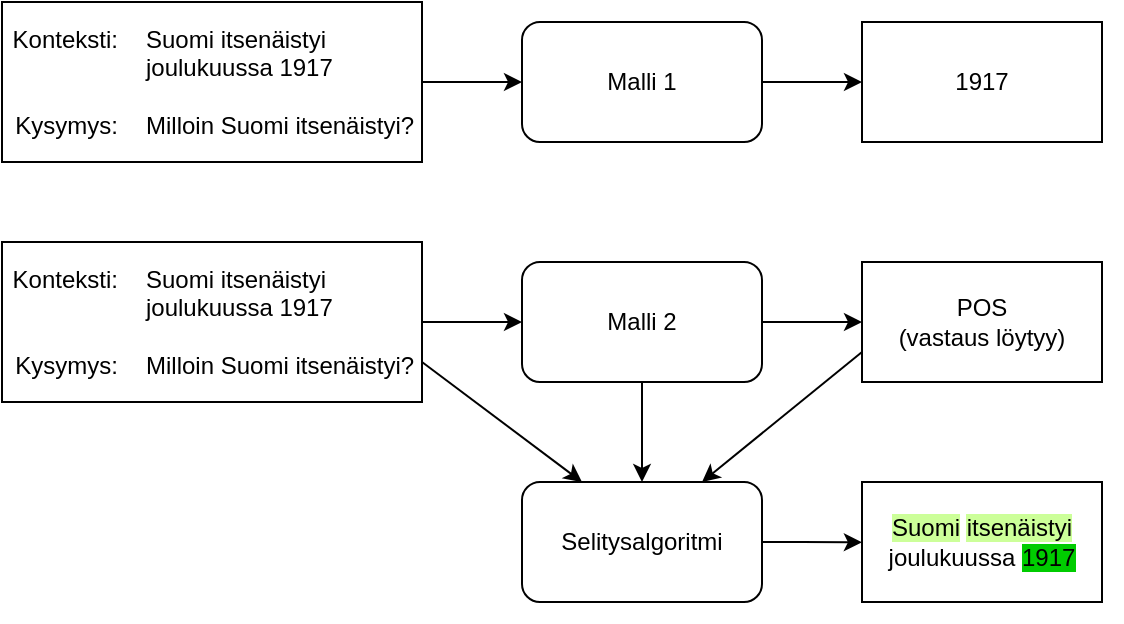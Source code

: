 <mxfile version="21.2.4" type="github">
  <diagram name="Sivu-1" id="nK2NkI7L1j9oUhS5gg74">
    <mxGraphModel dx="882" dy="469" grid="1" gridSize="10" guides="1" tooltips="1" connect="1" arrows="1" fold="1" page="1" pageScale="1" pageWidth="827" pageHeight="1169" math="0" shadow="0">
      <root>
        <mxCell id="0" />
        <mxCell id="1" parent="0" />
        <mxCell id="0G4UZZkLjuFtPUpjodqx-24" value="" style="rounded=0;whiteSpace=wrap;html=1;" vertex="1" parent="1">
          <mxGeometry x="510" y="320" width="120" height="60" as="geometry" />
        </mxCell>
        <mxCell id="0G4UZZkLjuFtPUpjodqx-6" value="" style="rounded=0;whiteSpace=wrap;html=1;" vertex="1" parent="1">
          <mxGeometry x="510" y="90" width="120" height="60" as="geometry" />
        </mxCell>
        <mxCell id="0G4UZZkLjuFtPUpjodqx-5" value="" style="rounded=0;whiteSpace=wrap;html=1;" vertex="1" parent="1">
          <mxGeometry x="80" y="80" width="210" height="80" as="geometry" />
        </mxCell>
        <mxCell id="0G4UZZkLjuFtPUpjodqx-19" style="edgeStyle=orthogonalEdgeStyle;rounded=0;orthogonalLoop=1;jettySize=auto;html=1;exitX=1;exitY=0.5;exitDx=0;exitDy=0;entryX=0;entryY=0.5;entryDx=0;entryDy=0;" edge="1" parent="1" source="0G4UZZkLjuFtPUpjodqx-3" target="0G4UZZkLjuFtPUpjodqx-6">
          <mxGeometry relative="1" as="geometry" />
        </mxCell>
        <mxCell id="0G4UZZkLjuFtPUpjodqx-3" value="Malli 1" style="rounded=1;whiteSpace=wrap;html=1;" vertex="1" parent="1">
          <mxGeometry x="340" y="90" width="120" height="60" as="geometry" />
        </mxCell>
        <mxCell id="0G4UZZkLjuFtPUpjodqx-4" value="&lt;div align=&quot;center&quot;&gt;1917&lt;/div&gt;" style="text;html=1;strokeColor=none;fillColor=none;align=center;verticalAlign=middle;whiteSpace=wrap;rounded=0;" vertex="1" parent="1">
          <mxGeometry x="530" y="80" width="80" height="80" as="geometry" />
        </mxCell>
        <mxCell id="0G4UZZkLjuFtPUpjodqx-7" value="" style="rounded=0;whiteSpace=wrap;html=1;" vertex="1" parent="1">
          <mxGeometry x="510" y="210" width="120" height="60" as="geometry" />
        </mxCell>
        <mxCell id="0G4UZZkLjuFtPUpjodqx-22" style="edgeStyle=orthogonalEdgeStyle;rounded=0;orthogonalLoop=1;jettySize=auto;html=1;entryX=0;entryY=0.5;entryDx=0;entryDy=0;" edge="1" parent="1" source="0G4UZZkLjuFtPUpjodqx-8" target="0G4UZZkLjuFtPUpjodqx-11">
          <mxGeometry relative="1" as="geometry" />
        </mxCell>
        <mxCell id="0G4UZZkLjuFtPUpjodqx-8" value="" style="rounded=0;whiteSpace=wrap;html=1;" vertex="1" parent="1">
          <mxGeometry x="80" y="200" width="210" height="80" as="geometry" />
        </mxCell>
        <mxCell id="0G4UZZkLjuFtPUpjodqx-23" style="edgeStyle=orthogonalEdgeStyle;rounded=0;orthogonalLoop=1;jettySize=auto;html=1;exitX=1;exitY=0.5;exitDx=0;exitDy=0;entryX=0;entryY=0.5;entryDx=0;entryDy=0;" edge="1" parent="1" source="0G4UZZkLjuFtPUpjodqx-11" target="0G4UZZkLjuFtPUpjodqx-7">
          <mxGeometry relative="1" as="geometry" />
        </mxCell>
        <mxCell id="0G4UZZkLjuFtPUpjodqx-11" value="Malli 2" style="rounded=1;whiteSpace=wrap;html=1;" vertex="1" parent="1">
          <mxGeometry x="340" y="210" width="120" height="60" as="geometry" />
        </mxCell>
        <mxCell id="0G4UZZkLjuFtPUpjodqx-12" value="&lt;div&gt;POS&lt;/div&gt;&lt;div&gt;(vastaus löytyy)&lt;br&gt;&lt;/div&gt;" style="text;html=1;strokeColor=none;fillColor=none;align=center;verticalAlign=middle;whiteSpace=wrap;rounded=0;" vertex="1" parent="1">
          <mxGeometry x="520" y="200" width="100" height="80" as="geometry" />
        </mxCell>
        <mxCell id="0G4UZZkLjuFtPUpjodqx-30" style="edgeStyle=orthogonalEdgeStyle;rounded=0;orthogonalLoop=1;jettySize=auto;html=1;exitX=1;exitY=0.5;exitDx=0;exitDy=0;entryX=0.071;entryY=0.502;entryDx=0;entryDy=0;entryPerimeter=0;" edge="1" parent="1" source="0G4UZZkLjuFtPUpjodqx-13" target="0G4UZZkLjuFtPUpjodqx-14">
          <mxGeometry relative="1" as="geometry" />
        </mxCell>
        <mxCell id="0G4UZZkLjuFtPUpjodqx-13" value="Selitysalgoritmi" style="rounded=1;whiteSpace=wrap;html=1;" vertex="1" parent="1">
          <mxGeometry x="340" y="320" width="120" height="60" as="geometry" />
        </mxCell>
        <mxCell id="0G4UZZkLjuFtPUpjodqx-14" value="&lt;div align=&quot;center&quot;&gt;&lt;span style=&quot;background-color: rgb(204, 255, 153);&quot;&gt;Suomi&lt;/span&gt; &lt;span style=&quot;background-color: rgb(204, 255, 153);&quot;&gt;itsenäistyi&lt;/span&gt; joulukuussa &lt;span style=&quot;background-color: rgb(0, 204, 0);&quot;&gt;1917&lt;/span&gt;&lt;/div&gt;" style="text;html=1;strokeColor=none;fillColor=none;align=center;verticalAlign=middle;whiteSpace=wrap;rounded=0;" vertex="1" parent="1">
          <mxGeometry x="500" y="310" width="140" height="80" as="geometry" />
        </mxCell>
        <mxCell id="0G4UZZkLjuFtPUpjodqx-18" value="" style="endArrow=classic;html=1;rounded=0;exitX=1;exitY=0.5;exitDx=0;exitDy=0;" edge="1" parent="1" source="0G4UZZkLjuFtPUpjodqx-5">
          <mxGeometry width="50" height="50" relative="1" as="geometry">
            <mxPoint x="320" y="170" as="sourcePoint" />
            <mxPoint x="340" y="120" as="targetPoint" />
          </mxGeometry>
        </mxCell>
        <mxCell id="0G4UZZkLjuFtPUpjodqx-25" value="" style="endArrow=classic;html=1;rounded=0;exitX=0.5;exitY=1;exitDx=0;exitDy=0;entryX=0.5;entryY=0;entryDx=0;entryDy=0;" edge="1" parent="1" source="0G4UZZkLjuFtPUpjodqx-11" target="0G4UZZkLjuFtPUpjodqx-13">
          <mxGeometry width="50" height="50" relative="1" as="geometry">
            <mxPoint x="320" y="360" as="sourcePoint" />
            <mxPoint x="370" y="310" as="targetPoint" />
          </mxGeometry>
        </mxCell>
        <mxCell id="0G4UZZkLjuFtPUpjodqx-26" value="" style="endArrow=classic;html=1;rounded=0;exitX=1;exitY=0.75;exitDx=0;exitDy=0;entryX=0.25;entryY=0;entryDx=0;entryDy=0;" edge="1" parent="1" source="0G4UZZkLjuFtPUpjodqx-8" target="0G4UZZkLjuFtPUpjodqx-13">
          <mxGeometry width="50" height="50" relative="1" as="geometry">
            <mxPoint x="320" y="360" as="sourcePoint" />
            <mxPoint x="370" y="310" as="targetPoint" />
          </mxGeometry>
        </mxCell>
        <mxCell id="0G4UZZkLjuFtPUpjodqx-27" value="" style="endArrow=classic;html=1;rounded=0;exitX=0;exitY=0.75;exitDx=0;exitDy=0;entryX=0.75;entryY=0;entryDx=0;entryDy=0;" edge="1" parent="1" source="0G4UZZkLjuFtPUpjodqx-7" target="0G4UZZkLjuFtPUpjodqx-13">
          <mxGeometry width="50" height="50" relative="1" as="geometry">
            <mxPoint x="320" y="360" as="sourcePoint" />
            <mxPoint x="370" y="310" as="targetPoint" />
          </mxGeometry>
        </mxCell>
        <mxCell id="0G4UZZkLjuFtPUpjodqx-31" value="" style="group" vertex="1" connectable="0" parent="1">
          <mxGeometry x="80" y="200" width="210" height="80" as="geometry" />
        </mxCell>
        <mxCell id="0G4UZZkLjuFtPUpjodqx-9" value="&lt;div align=&quot;left&quot;&gt;Suomi itsenäistyi joulukuussa 1917&lt;/div&gt;&lt;div align=&quot;left&quot;&gt;&lt;br&gt;&lt;/div&gt;&lt;div align=&quot;left&quot;&gt;Milloin Suomi itsenäistyi?&lt;br&gt;&lt;/div&gt;" style="text;html=1;strokeColor=none;fillColor=none;align=left;verticalAlign=middle;whiteSpace=wrap;rounded=0;" vertex="1" parent="0G4UZZkLjuFtPUpjodqx-31">
          <mxGeometry x="70" width="140" height="80" as="geometry" />
        </mxCell>
        <mxCell id="0G4UZZkLjuFtPUpjodqx-10" value="&lt;div align=&quot;right&quot;&gt;Konteksti: &lt;br&gt;&lt;/div&gt;&lt;div align=&quot;right&quot;&gt;&lt;br&gt;&lt;/div&gt;&lt;div align=&quot;right&quot;&gt;&lt;br&gt;&lt;/div&gt;&lt;div align=&quot;right&quot;&gt;Kysymys: &lt;br&gt;&lt;/div&gt;" style="text;html=1;strokeColor=none;fillColor=none;align=right;verticalAlign=middle;whiteSpace=wrap;rounded=0;" vertex="1" parent="0G4UZZkLjuFtPUpjodqx-31">
          <mxGeometry width="60" height="80" as="geometry" />
        </mxCell>
        <mxCell id="0G4UZZkLjuFtPUpjodqx-32" value="" style="group" vertex="1" connectable="0" parent="1">
          <mxGeometry x="80" y="80" width="210" height="80" as="geometry" />
        </mxCell>
        <mxCell id="0G4UZZkLjuFtPUpjodqx-1" value="&lt;div align=&quot;left&quot;&gt;Suomi itsenäistyi joulukuussa 1917&lt;/div&gt;&lt;div align=&quot;left&quot;&gt;&lt;br&gt;&lt;/div&gt;&lt;div align=&quot;left&quot;&gt;Milloin Suomi itsenäistyi?&lt;br&gt;&lt;/div&gt;" style="text;html=1;strokeColor=none;fillColor=none;align=left;verticalAlign=middle;whiteSpace=wrap;rounded=0;" vertex="1" parent="0G4UZZkLjuFtPUpjodqx-32">
          <mxGeometry x="70" width="140" height="80" as="geometry" />
        </mxCell>
        <mxCell id="0G4UZZkLjuFtPUpjodqx-2" value="&lt;div align=&quot;right&quot;&gt;Konteksti: &lt;br&gt;&lt;/div&gt;&lt;div align=&quot;right&quot;&gt;&lt;br&gt;&lt;/div&gt;&lt;div align=&quot;right&quot;&gt;&lt;br&gt;&lt;/div&gt;&lt;div align=&quot;right&quot;&gt;Kysymys: &lt;br&gt;&lt;/div&gt;" style="text;html=1;strokeColor=none;fillColor=none;align=right;verticalAlign=middle;whiteSpace=wrap;rounded=0;" vertex="1" parent="0G4UZZkLjuFtPUpjodqx-32">
          <mxGeometry width="60" height="80" as="geometry" />
        </mxCell>
      </root>
    </mxGraphModel>
  </diagram>
</mxfile>
